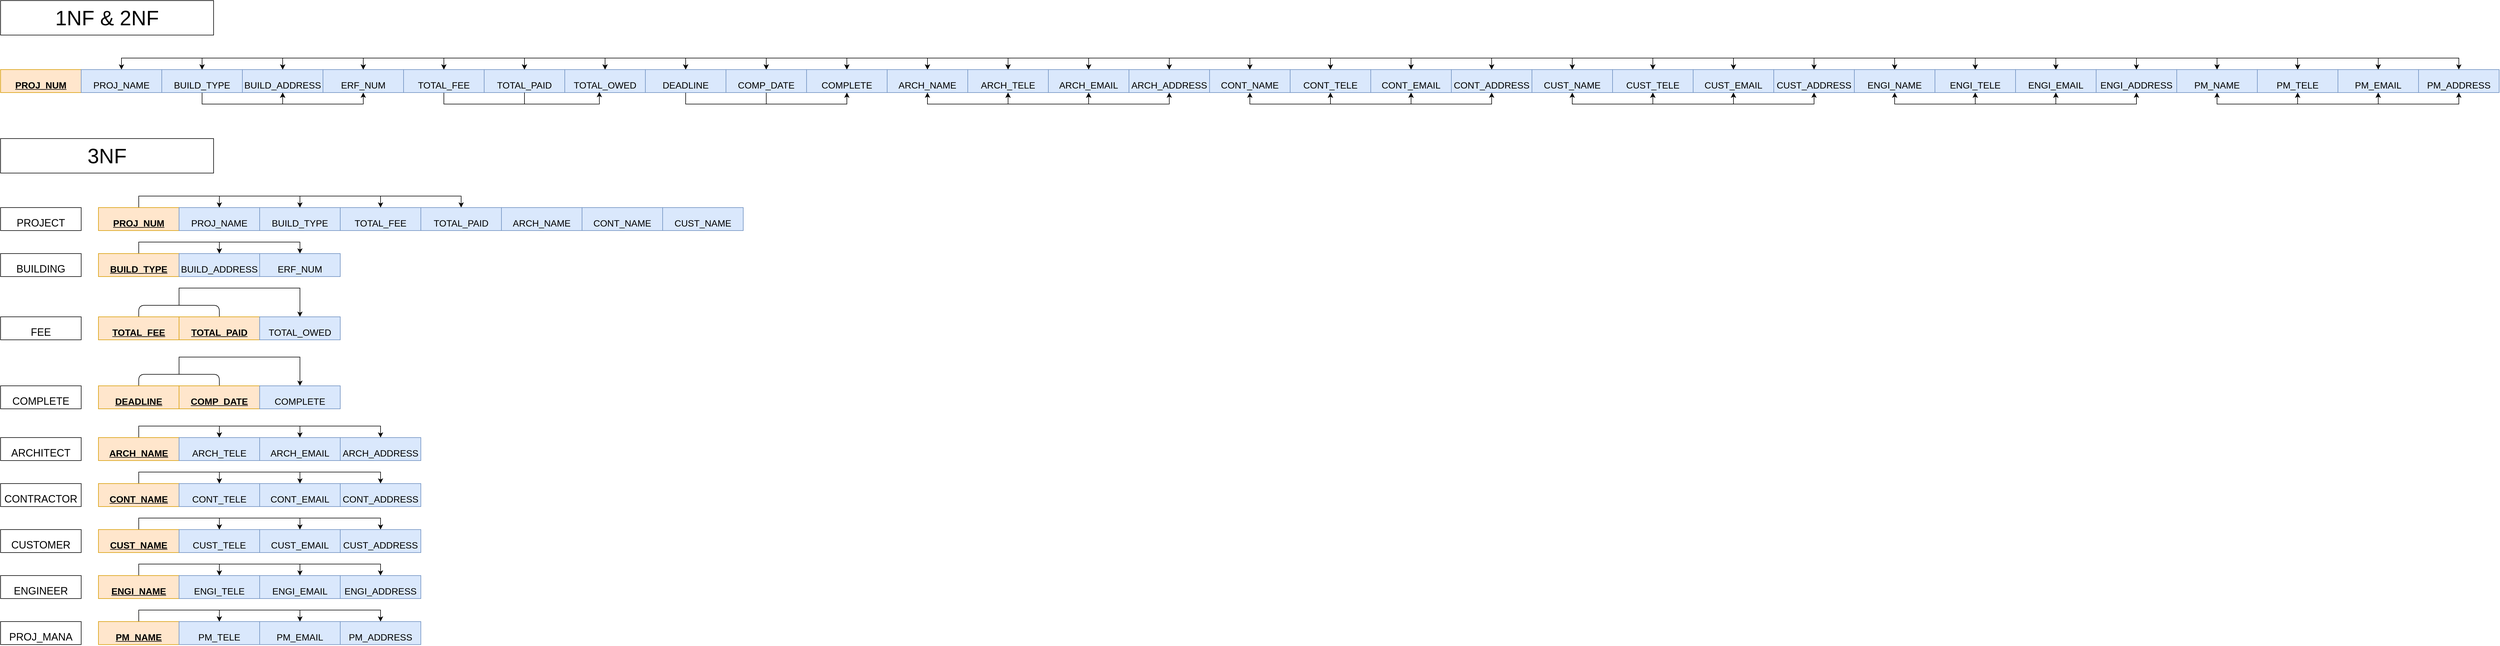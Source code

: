 <mxfile version="15.5.4" type="embed"><diagram id="R2lEEEUBdFMjLlhIrx00" name="Page-1"><mxGraphModel dx="630" dy="400" grid="1" gridSize="10" guides="1" tooltips="1" connect="1" arrows="1" fold="1" page="1" pageScale="1" pageWidth="1200" pageHeight="1920" math="0" shadow="0" extFonts="Permanent Marker^https://fonts.googleapis.com/css?family=Permanent+Marker"><root><mxCell id="0"/><mxCell id="1" parent="0"/><mxCell id="CqQhMdr8A4lf7jFSZ2HG-1" value="&lt;font style=&quot;font-size: 36px&quot;&gt;1NF &amp;amp; 2NF&lt;/font&gt;" style="rounded=0;whiteSpace=wrap;html=1;" parent="1" vertex="1"><mxGeometry x="40" y="40" width="370" height="60" as="geometry"/></mxCell><mxCell id="CqQhMdr8A4lf7jFSZ2HG-2" value="&lt;font size=&quot;1&quot;&gt;&lt;b&gt;&lt;u style=&quot;font-size: 16px&quot;&gt;PROJ_NUM&lt;/u&gt;&lt;/b&gt;&lt;/font&gt;" style="rounded=0;whiteSpace=wrap;html=1;fontSize=36;fillColor=#ffe6cc;strokeColor=#d79b00;" parent="1" vertex="1"><mxGeometry x="40" y="160" width="140" height="40" as="geometry"/></mxCell><mxCell id="q6XcGo8AvM6jW1QelvKf-24" style="edgeStyle=orthogonalEdgeStyle;rounded=0;sketch=0;orthogonalLoop=1;jettySize=auto;html=1;exitX=0.5;exitY=0;exitDx=0;exitDy=0;entryX=0.5;entryY=0;entryDx=0;entryDy=0;fontSize=16;startArrow=classic;startFill=1;endArrow=classic;endFill=1;" parent="1" source="CqQhMdr8A4lf7jFSZ2HG-4" target="q6XcGo8AvM6jW1QelvKf-1" edge="1"><mxGeometry relative="1" as="geometry"/></mxCell><mxCell id="CqQhMdr8A4lf7jFSZ2HG-4" value="&lt;font size=&quot;3&quot;&gt;TOTAL_OWED&lt;/font&gt;" style="rounded=0;whiteSpace=wrap;html=1;fontSize=36;fillColor=#dae8fc;strokeColor=#6c8ebf;" parent="1" vertex="1"><mxGeometry x="1020" y="160" width="140" height="40" as="geometry"/></mxCell><mxCell id="q6XcGo8AvM6jW1QelvKf-23" style="edgeStyle=orthogonalEdgeStyle;rounded=0;sketch=0;orthogonalLoop=1;jettySize=auto;html=1;exitX=0.5;exitY=0;exitDx=0;exitDy=0;entryX=0.5;entryY=0;entryDx=0;entryDy=0;fontSize=16;startArrow=classic;startFill=1;endArrow=classic;endFill=1;" parent="1" source="CqQhMdr8A4lf7jFSZ2HG-5" target="CqQhMdr8A4lf7jFSZ2HG-4" edge="1"><mxGeometry relative="1" as="geometry"/></mxCell><mxCell id="q6XcGo8AvM6jW1QelvKf-44" style="edgeStyle=orthogonalEdgeStyle;rounded=0;sketch=0;orthogonalLoop=1;jettySize=auto;html=1;exitX=0.5;exitY=1;exitDx=0;exitDy=0;entryX=0.429;entryY=0.975;entryDx=0;entryDy=0;entryPerimeter=0;fontSize=16;startArrow=none;startFill=0;endArrow=classic;endFill=1;" parent="1" source="CqQhMdr8A4lf7jFSZ2HG-5" target="CqQhMdr8A4lf7jFSZ2HG-4" edge="1"><mxGeometry relative="1" as="geometry"/></mxCell><mxCell id="CqQhMdr8A4lf7jFSZ2HG-5" value="&lt;font size=&quot;3&quot;&gt;TOTAL_PAID&lt;/font&gt;" style="rounded=0;whiteSpace=wrap;html=1;fontSize=36;fillColor=#dae8fc;strokeColor=#6c8ebf;" parent="1" vertex="1"><mxGeometry x="880" y="160" width="140" height="40" as="geometry"/></mxCell><mxCell id="q6XcGo8AvM6jW1QelvKf-22" style="edgeStyle=orthogonalEdgeStyle;rounded=0;sketch=0;orthogonalLoop=1;jettySize=auto;html=1;exitX=0.5;exitY=0;exitDx=0;exitDy=0;entryX=0.5;entryY=0;entryDx=0;entryDy=0;fontSize=16;startArrow=classic;startFill=1;endArrow=classic;endFill=1;" parent="1" source="CqQhMdr8A4lf7jFSZ2HG-6" target="CqQhMdr8A4lf7jFSZ2HG-5" edge="1"><mxGeometry relative="1" as="geometry"/></mxCell><mxCell id="q6XcGo8AvM6jW1QelvKf-43" style="edgeStyle=orthogonalEdgeStyle;rounded=0;sketch=0;orthogonalLoop=1;jettySize=auto;html=1;exitX=0.5;exitY=1;exitDx=0;exitDy=0;entryX=0.5;entryY=1;entryDx=0;entryDy=0;fontSize=16;startArrow=none;startFill=0;endArrow=none;endFill=0;" parent="1" source="CqQhMdr8A4lf7jFSZ2HG-6" target="CqQhMdr8A4lf7jFSZ2HG-5" edge="1"><mxGeometry relative="1" as="geometry"/></mxCell><mxCell id="CqQhMdr8A4lf7jFSZ2HG-6" value="&lt;font size=&quot;3&quot;&gt;TOTAL_FEE&lt;/font&gt;" style="rounded=0;whiteSpace=wrap;html=1;fontSize=36;fillColor=#dae8fc;strokeColor=#6c8ebf;" parent="1" vertex="1"><mxGeometry x="740" y="160" width="140" height="40" as="geometry"/></mxCell><mxCell id="q6XcGo8AvM6jW1QelvKf-21" style="edgeStyle=orthogonalEdgeStyle;rounded=0;sketch=0;orthogonalLoop=1;jettySize=auto;html=1;exitX=0.5;exitY=0;exitDx=0;exitDy=0;entryX=0.5;entryY=0;entryDx=0;entryDy=0;fontSize=16;startArrow=classic;startFill=1;endArrow=classic;endFill=1;" parent="1" source="CqQhMdr8A4lf7jFSZ2HG-7" target="CqQhMdr8A4lf7jFSZ2HG-6" edge="1"><mxGeometry relative="1" as="geometry"/></mxCell><mxCell id="CqQhMdr8A4lf7jFSZ2HG-7" value="&lt;font size=&quot;3&quot;&gt;ERF_NUM&lt;/font&gt;" style="rounded=0;whiteSpace=wrap;html=1;fontSize=36;fillColor=#dae8fc;strokeColor=#6c8ebf;" parent="1" vertex="1"><mxGeometry x="600" y="160" width="140" height="40" as="geometry"/></mxCell><mxCell id="q6XcGo8AvM6jW1QelvKf-20" style="edgeStyle=orthogonalEdgeStyle;rounded=0;sketch=0;orthogonalLoop=1;jettySize=auto;html=1;exitX=0.5;exitY=0;exitDx=0;exitDy=0;entryX=0.5;entryY=0;entryDx=0;entryDy=0;fontSize=16;startArrow=classic;startFill=1;endArrow=classic;endFill=1;" parent="1" source="CqQhMdr8A4lf7jFSZ2HG-8" target="CqQhMdr8A4lf7jFSZ2HG-7" edge="1"><mxGeometry relative="1" as="geometry"/></mxCell><mxCell id="q6XcGo8AvM6jW1QelvKf-42" style="edgeStyle=orthogonalEdgeStyle;rounded=0;sketch=0;orthogonalLoop=1;jettySize=auto;html=1;exitX=0.5;exitY=1;exitDx=0;exitDy=0;entryX=0.5;entryY=1;entryDx=0;entryDy=0;fontSize=16;startArrow=classic;startFill=1;endArrow=classic;endFill=1;" parent="1" source="CqQhMdr8A4lf7jFSZ2HG-8" target="CqQhMdr8A4lf7jFSZ2HG-7" edge="1"><mxGeometry relative="1" as="geometry"/></mxCell><mxCell id="CqQhMdr8A4lf7jFSZ2HG-8" value="&lt;font size=&quot;3&quot;&gt;BUILD_ADDRESS&lt;/font&gt;" style="rounded=0;whiteSpace=wrap;html=1;fontSize=36;fillColor=#dae8fc;strokeColor=#6c8ebf;" parent="1" vertex="1"><mxGeometry x="460" y="160" width="140" height="40" as="geometry"/></mxCell><mxCell id="q6XcGo8AvM6jW1QelvKf-19" style="edgeStyle=orthogonalEdgeStyle;rounded=0;sketch=0;orthogonalLoop=1;jettySize=auto;html=1;exitX=0.5;exitY=0;exitDx=0;exitDy=0;entryX=0.5;entryY=0;entryDx=0;entryDy=0;fontSize=16;endArrow=classic;endFill=1;startArrow=classic;startFill=1;" parent="1" source="CqQhMdr8A4lf7jFSZ2HG-9" target="CqQhMdr8A4lf7jFSZ2HG-8" edge="1"><mxGeometry relative="1" as="geometry"/></mxCell><mxCell id="q6XcGo8AvM6jW1QelvKf-41" style="edgeStyle=orthogonalEdgeStyle;rounded=0;sketch=0;orthogonalLoop=1;jettySize=auto;html=1;exitX=0.5;exitY=1;exitDx=0;exitDy=0;entryX=0.5;entryY=1;entryDx=0;entryDy=0;fontSize=16;startArrow=none;startFill=0;endArrow=classic;endFill=1;" parent="1" source="CqQhMdr8A4lf7jFSZ2HG-9" target="CqQhMdr8A4lf7jFSZ2HG-8" edge="1"><mxGeometry relative="1" as="geometry"/></mxCell><mxCell id="CqQhMdr8A4lf7jFSZ2HG-9" value="&lt;font size=&quot;3&quot;&gt;BUILD_TYPE&lt;/font&gt;" style="rounded=0;whiteSpace=wrap;html=1;fontSize=36;fillColor=#dae8fc;strokeColor=#6c8ebf;" parent="1" vertex="1"><mxGeometry x="320" y="160" width="140" height="40" as="geometry"/></mxCell><mxCell id="CqQhMdr8A4lf7jFSZ2HG-28" value="&lt;font style=&quot;font-size: 36px&quot;&gt;3NF&lt;/font&gt;" style="rounded=0;whiteSpace=wrap;html=1;" parent="1" vertex="1"><mxGeometry x="40" y="280" width="370" height="60" as="geometry"/></mxCell><mxCell id="CqQhMdr8A4lf7jFSZ2HG-29" value="&lt;span style=&quot;font-size: 18px&quot;&gt;PROJECT&lt;/span&gt;" style="rounded=0;whiteSpace=wrap;html=1;fontSize=36;" parent="1" vertex="1"><mxGeometry x="40" y="400" width="140" height="40" as="geometry"/></mxCell><mxCell id="CqQhMdr8A4lf7jFSZ2HG-32" style="edgeStyle=orthogonalEdgeStyle;rounded=0;orthogonalLoop=1;jettySize=auto;html=1;exitX=0.5;exitY=0;exitDx=0;exitDy=0;entryX=0.5;entryY=0;entryDx=0;entryDy=0;fontSize=18;startArrow=none;startFill=0;endArrow=classic;endFill=1;strokeColor=#000000;" parent="1" source="CqQhMdr8A4lf7jFSZ2HG-30" target="CqQhMdr8A4lf7jFSZ2HG-31" edge="1"><mxGeometry relative="1" as="geometry"/></mxCell><mxCell id="CqQhMdr8A4lf7jFSZ2HG-30" value="&lt;font size=&quot;1&quot;&gt;&lt;b&gt;&lt;u style=&quot;font-size: 16px&quot;&gt;PROJ_NUM&lt;/u&gt;&lt;/b&gt;&lt;/font&gt;" style="rounded=0;whiteSpace=wrap;html=1;fontSize=36;fillColor=#ffe6cc;strokeColor=#d79b00;" parent="1" vertex="1"><mxGeometry x="210" y="400" width="140" height="40" as="geometry"/></mxCell><mxCell id="q6XcGo8AvM6jW1QelvKf-63" style="edgeStyle=orthogonalEdgeStyle;rounded=0;sketch=0;orthogonalLoop=1;jettySize=auto;html=1;exitX=0.5;exitY=0;exitDx=0;exitDy=0;entryX=0.5;entryY=0;entryDx=0;entryDy=0;fontSize=16;startArrow=none;startFill=0;endArrow=classic;endFill=1;" parent="1" source="CqQhMdr8A4lf7jFSZ2HG-31" target="q6XcGo8AvM6jW1QelvKf-61" edge="1"><mxGeometry relative="1" as="geometry"/></mxCell><mxCell id="CqQhMdr8A4lf7jFSZ2HG-31" value="&lt;font size=&quot;3&quot;&gt;PROJ_NAME&lt;/font&gt;" style="rounded=0;whiteSpace=wrap;html=1;fontSize=36;fillColor=#dae8fc;strokeColor=#6c8ebf;" parent="1" vertex="1"><mxGeometry x="350" y="400" width="140" height="40" as="geometry"/></mxCell><mxCell id="CqQhMdr8A4lf7jFSZ2HG-33" value="&lt;span style=&quot;font-size: 18px&quot;&gt;BUILDING&lt;/span&gt;" style="rounded=0;whiteSpace=wrap;html=1;fontSize=36;" parent="1" vertex="1"><mxGeometry x="40" y="480" width="140" height="40" as="geometry"/></mxCell><mxCell id="CqQhMdr8A4lf7jFSZ2HG-40" style="edgeStyle=orthogonalEdgeStyle;rounded=0;orthogonalLoop=1;jettySize=auto;html=1;exitX=0.5;exitY=0;exitDx=0;exitDy=0;entryX=0.5;entryY=0;entryDx=0;entryDy=0;fontSize=18;startArrow=none;startFill=0;endArrow=classic;endFill=1;strokeColor=#000000;" parent="1" source="CqQhMdr8A4lf7jFSZ2HG-34" target="CqQhMdr8A4lf7jFSZ2HG-35" edge="1"><mxGeometry relative="1" as="geometry"/></mxCell><mxCell id="CqQhMdr8A4lf7jFSZ2HG-34" value="&lt;font size=&quot;3&quot;&gt;&lt;b&gt;&lt;u&gt;BUILD_TYPE&lt;/u&gt;&lt;/b&gt;&lt;/font&gt;" style="rounded=0;whiteSpace=wrap;html=1;fontSize=36;fillColor=#ffe6cc;strokeColor=#d79b00;" parent="1" vertex="1"><mxGeometry x="210" y="480" width="140" height="40" as="geometry"/></mxCell><mxCell id="CqQhMdr8A4lf7jFSZ2HG-41" style="edgeStyle=orthogonalEdgeStyle;rounded=0;orthogonalLoop=1;jettySize=auto;html=1;exitX=0.5;exitY=0;exitDx=0;exitDy=0;entryX=0.5;entryY=0;entryDx=0;entryDy=0;fontSize=18;startArrow=classic;startFill=1;endArrow=classic;endFill=1;strokeColor=#000000;" parent="1" source="CqQhMdr8A4lf7jFSZ2HG-35" target="CqQhMdr8A4lf7jFSZ2HG-36" edge="1"><mxGeometry relative="1" as="geometry"/></mxCell><mxCell id="CqQhMdr8A4lf7jFSZ2HG-35" value="&lt;span style=&quot;font-size: medium&quot;&gt;BUILD_ADDRESS&lt;/span&gt;" style="rounded=0;whiteSpace=wrap;html=1;fontSize=36;fillColor=#dae8fc;strokeColor=#6c8ebf;" parent="1" vertex="1"><mxGeometry x="350" y="480" width="140" height="40" as="geometry"/></mxCell><mxCell id="CqQhMdr8A4lf7jFSZ2HG-36" value="&lt;span style=&quot;font-size: medium&quot;&gt;ERF_NUM&lt;/span&gt;" style="rounded=0;whiteSpace=wrap;html=1;fontSize=36;fillColor=#dae8fc;strokeColor=#6c8ebf;" parent="1" vertex="1"><mxGeometry x="490" y="480" width="140" height="40" as="geometry"/></mxCell><mxCell id="q6XcGo8AvM6jW1QelvKf-25" style="edgeStyle=orthogonalEdgeStyle;rounded=0;sketch=0;orthogonalLoop=1;jettySize=auto;html=1;exitX=0.5;exitY=0;exitDx=0;exitDy=0;entryX=0.5;entryY=0;entryDx=0;entryDy=0;fontSize=16;startArrow=classic;startFill=1;endArrow=classic;endFill=1;" parent="1" source="q6XcGo8AvM6jW1QelvKf-1" target="q6XcGo8AvM6jW1QelvKf-2" edge="1"><mxGeometry relative="1" as="geometry"/></mxCell><mxCell id="q6XcGo8AvM6jW1QelvKf-45" style="edgeStyle=orthogonalEdgeStyle;rounded=0;sketch=0;orthogonalLoop=1;jettySize=auto;html=1;exitX=0.5;exitY=1;exitDx=0;exitDy=0;entryX=0.5;entryY=1;entryDx=0;entryDy=0;fontSize=16;startArrow=none;startFill=0;endArrow=none;endFill=0;" parent="1" source="q6XcGo8AvM6jW1QelvKf-1" target="q6XcGo8AvM6jW1QelvKf-2" edge="1"><mxGeometry relative="1" as="geometry"/></mxCell><mxCell id="q6XcGo8AvM6jW1QelvKf-1" value="&lt;font size=&quot;3&quot;&gt;DEADLINE&lt;/font&gt;" style="rounded=0;whiteSpace=wrap;html=1;fontSize=36;fillColor=#dae8fc;strokeColor=#6c8ebf;" parent="1" vertex="1"><mxGeometry x="1160" y="160" width="140" height="40" as="geometry"/></mxCell><mxCell id="q6XcGo8AvM6jW1QelvKf-26" style="edgeStyle=orthogonalEdgeStyle;rounded=0;sketch=0;orthogonalLoop=1;jettySize=auto;html=1;exitX=0.5;exitY=0;exitDx=0;exitDy=0;entryX=0.5;entryY=0;entryDx=0;entryDy=0;fontSize=16;startArrow=classic;startFill=1;endArrow=classic;endFill=1;" parent="1" source="q6XcGo8AvM6jW1QelvKf-2" target="q6XcGo8AvM6jW1QelvKf-3" edge="1"><mxGeometry relative="1" as="geometry"/></mxCell><mxCell id="q6XcGo8AvM6jW1QelvKf-46" style="edgeStyle=orthogonalEdgeStyle;rounded=0;sketch=0;orthogonalLoop=1;jettySize=auto;html=1;exitX=0.5;exitY=1;exitDx=0;exitDy=0;entryX=0.5;entryY=1;entryDx=0;entryDy=0;fontSize=16;startArrow=none;startFill=0;endArrow=classic;endFill=1;" parent="1" source="q6XcGo8AvM6jW1QelvKf-2" target="q6XcGo8AvM6jW1QelvKf-3" edge="1"><mxGeometry relative="1" as="geometry"/></mxCell><mxCell id="q6XcGo8AvM6jW1QelvKf-2" value="&lt;font size=&quot;3&quot;&gt;COMP_DATE&lt;/font&gt;" style="rounded=0;whiteSpace=wrap;html=1;fontSize=36;fillColor=#dae8fc;strokeColor=#6c8ebf;" parent="1" vertex="1"><mxGeometry x="1300" y="160" width="140" height="40" as="geometry"/></mxCell><mxCell id="q6XcGo8AvM6jW1QelvKf-27" style="edgeStyle=orthogonalEdgeStyle;rounded=0;sketch=0;orthogonalLoop=1;jettySize=auto;html=1;exitX=0.5;exitY=0;exitDx=0;exitDy=0;entryX=0.5;entryY=0;entryDx=0;entryDy=0;fontSize=16;startArrow=classic;startFill=1;endArrow=classic;endFill=1;" parent="1" source="q6XcGo8AvM6jW1QelvKf-3" target="q6XcGo8AvM6jW1QelvKf-4" edge="1"><mxGeometry relative="1" as="geometry"/></mxCell><mxCell id="q6XcGo8AvM6jW1QelvKf-3" value="&lt;font size=&quot;3&quot;&gt;COMPLETE&lt;/font&gt;" style="rounded=0;whiteSpace=wrap;html=1;fontSize=36;fillColor=#dae8fc;strokeColor=#6c8ebf;" parent="1" vertex="1"><mxGeometry x="1440" y="160" width="140" height="40" as="geometry"/></mxCell><mxCell id="q6XcGo8AvM6jW1QelvKf-28" style="edgeStyle=orthogonalEdgeStyle;rounded=0;sketch=0;orthogonalLoop=1;jettySize=auto;html=1;exitX=0.5;exitY=0;exitDx=0;exitDy=0;entryX=0.5;entryY=0;entryDx=0;entryDy=0;fontSize=16;startArrow=classic;startFill=1;endArrow=classic;endFill=1;" parent="1" source="q6XcGo8AvM6jW1QelvKf-4" target="q6XcGo8AvM6jW1QelvKf-5" edge="1"><mxGeometry relative="1" as="geometry"/></mxCell><mxCell id="q6XcGo8AvM6jW1QelvKf-4" value="&lt;font size=&quot;3&quot;&gt;ARCH_NAME&lt;/font&gt;" style="rounded=0;whiteSpace=wrap;html=1;fontSize=36;fillColor=#dae8fc;strokeColor=#6c8ebf;" parent="1" vertex="1"><mxGeometry x="1580" y="160" width="140" height="40" as="geometry"/></mxCell><mxCell id="q6XcGo8AvM6jW1QelvKf-29" style="edgeStyle=orthogonalEdgeStyle;rounded=0;sketch=0;orthogonalLoop=1;jettySize=auto;html=1;exitX=0.5;exitY=0;exitDx=0;exitDy=0;entryX=0.5;entryY=0;entryDx=0;entryDy=0;fontSize=16;startArrow=classic;startFill=1;endArrow=classic;endFill=1;" parent="1" source="q6XcGo8AvM6jW1QelvKf-5" target="q6XcGo8AvM6jW1QelvKf-6" edge="1"><mxGeometry relative="1" as="geometry"/></mxCell><mxCell id="q6XcGo8AvM6jW1QelvKf-50" style="edgeStyle=orthogonalEdgeStyle;rounded=0;sketch=0;orthogonalLoop=1;jettySize=auto;html=1;exitX=0.5;exitY=1;exitDx=0;exitDy=0;entryX=0.5;entryY=1;entryDx=0;entryDy=0;fontSize=16;startArrow=classic;startFill=1;endArrow=classic;endFill=1;" parent="1" source="q6XcGo8AvM6jW1QelvKf-5" target="q6XcGo8AvM6jW1QelvKf-4" edge="1"><mxGeometry relative="1" as="geometry"/></mxCell><mxCell id="q6XcGo8AvM6jW1QelvKf-51" style="edgeStyle=orthogonalEdgeStyle;rounded=0;sketch=0;orthogonalLoop=1;jettySize=auto;html=1;exitX=0.5;exitY=1;exitDx=0;exitDy=0;entryX=0.5;entryY=1;entryDx=0;entryDy=0;fontSize=16;startArrow=classic;startFill=1;endArrow=classic;endFill=1;" parent="1" source="q6XcGo8AvM6jW1QelvKf-5" target="q6XcGo8AvM6jW1QelvKf-6" edge="1"><mxGeometry relative="1" as="geometry"/></mxCell><mxCell id="q6XcGo8AvM6jW1QelvKf-5" value="&lt;font size=&quot;3&quot;&gt;ARCH_TELE&lt;/font&gt;" style="rounded=0;whiteSpace=wrap;html=1;fontSize=36;fillColor=#dae8fc;strokeColor=#6c8ebf;" parent="1" vertex="1"><mxGeometry x="1720" y="160" width="140" height="40" as="geometry"/></mxCell><mxCell id="q6XcGo8AvM6jW1QelvKf-30" style="edgeStyle=orthogonalEdgeStyle;rounded=0;sketch=0;orthogonalLoop=1;jettySize=auto;html=1;exitX=0.5;exitY=0;exitDx=0;exitDy=0;entryX=0.5;entryY=0;entryDx=0;entryDy=0;fontSize=16;startArrow=classic;startFill=1;endArrow=classic;endFill=1;" parent="1" source="q6XcGo8AvM6jW1QelvKf-6" target="q6XcGo8AvM6jW1QelvKf-7" edge="1"><mxGeometry relative="1" as="geometry"/></mxCell><mxCell id="q6XcGo8AvM6jW1QelvKf-52" style="edgeStyle=orthogonalEdgeStyle;rounded=0;sketch=0;orthogonalLoop=1;jettySize=auto;html=1;exitX=0.5;exitY=1;exitDx=0;exitDy=0;entryX=0.5;entryY=1;entryDx=0;entryDy=0;fontSize=16;startArrow=classic;startFill=1;endArrow=classic;endFill=1;" parent="1" source="q6XcGo8AvM6jW1QelvKf-6" target="q6XcGo8AvM6jW1QelvKf-7" edge="1"><mxGeometry relative="1" as="geometry"/></mxCell><mxCell id="q6XcGo8AvM6jW1QelvKf-6" value="&lt;font size=&quot;3&quot;&gt;ARCH_EMAIL&lt;/font&gt;" style="rounded=0;whiteSpace=wrap;html=1;fontSize=36;fillColor=#dae8fc;strokeColor=#6c8ebf;" parent="1" vertex="1"><mxGeometry x="1860" y="160" width="140" height="40" as="geometry"/></mxCell><mxCell id="q6XcGo8AvM6jW1QelvKf-31" style="edgeStyle=orthogonalEdgeStyle;rounded=0;sketch=0;orthogonalLoop=1;jettySize=auto;html=1;exitX=0.5;exitY=0;exitDx=0;exitDy=0;entryX=0.5;entryY=0;entryDx=0;entryDy=0;fontSize=16;startArrow=classic;startFill=1;endArrow=classic;endFill=1;" parent="1" source="q6XcGo8AvM6jW1QelvKf-7" target="q6XcGo8AvM6jW1QelvKf-8" edge="1"><mxGeometry relative="1" as="geometry"/></mxCell><mxCell id="q6XcGo8AvM6jW1QelvKf-7" value="&lt;font size=&quot;3&quot;&gt;ARCH_ADDRESS&lt;/font&gt;" style="rounded=0;whiteSpace=wrap;html=1;fontSize=36;fillColor=#dae8fc;strokeColor=#6c8ebf;" parent="1" vertex="1"><mxGeometry x="2000" y="160" width="140" height="40" as="geometry"/></mxCell><mxCell id="q6XcGo8AvM6jW1QelvKf-32" style="edgeStyle=orthogonalEdgeStyle;rounded=0;sketch=0;orthogonalLoop=1;jettySize=auto;html=1;exitX=0.5;exitY=0;exitDx=0;exitDy=0;entryX=0.5;entryY=0;entryDx=0;entryDy=0;fontSize=16;startArrow=classic;startFill=1;endArrow=classic;endFill=1;" parent="1" source="q6XcGo8AvM6jW1QelvKf-8" target="q6XcGo8AvM6jW1QelvKf-9" edge="1"><mxGeometry relative="1" as="geometry"/></mxCell><mxCell id="q6XcGo8AvM6jW1QelvKf-54" style="edgeStyle=orthogonalEdgeStyle;rounded=0;sketch=0;orthogonalLoop=1;jettySize=auto;html=1;exitX=0.5;exitY=1;exitDx=0;exitDy=0;entryX=0.5;entryY=1;entryDx=0;entryDy=0;fontSize=16;startArrow=classic;startFill=1;endArrow=classic;endFill=1;" parent="1" source="q6XcGo8AvM6jW1QelvKf-8" target="q6XcGo8AvM6jW1QelvKf-9" edge="1"><mxGeometry relative="1" as="geometry"/></mxCell><mxCell id="q6XcGo8AvM6jW1QelvKf-8" value="&lt;font size=&quot;3&quot;&gt;CONT_NAME&lt;/font&gt;" style="rounded=0;whiteSpace=wrap;html=1;fontSize=36;fillColor=#dae8fc;strokeColor=#6c8ebf;" parent="1" vertex="1"><mxGeometry x="2140" y="160" width="140" height="40" as="geometry"/></mxCell><mxCell id="q6XcGo8AvM6jW1QelvKf-33" style="edgeStyle=orthogonalEdgeStyle;rounded=0;sketch=0;orthogonalLoop=1;jettySize=auto;html=1;exitX=0.5;exitY=0;exitDx=0;exitDy=0;entryX=0.5;entryY=0;entryDx=0;entryDy=0;fontSize=16;startArrow=classic;startFill=1;endArrow=classic;endFill=1;" parent="1" source="q6XcGo8AvM6jW1QelvKf-9" target="q6XcGo8AvM6jW1QelvKf-10" edge="1"><mxGeometry relative="1" as="geometry"/></mxCell><mxCell id="q6XcGo8AvM6jW1QelvKf-55" style="edgeStyle=orthogonalEdgeStyle;rounded=0;sketch=0;orthogonalLoop=1;jettySize=auto;html=1;exitX=0.5;exitY=1;exitDx=0;exitDy=0;entryX=0.5;entryY=1;entryDx=0;entryDy=0;fontSize=16;startArrow=classic;startFill=1;endArrow=classic;endFill=1;" parent="1" source="q6XcGo8AvM6jW1QelvKf-9" target="q6XcGo8AvM6jW1QelvKf-10" edge="1"><mxGeometry relative="1" as="geometry"/></mxCell><mxCell id="q6XcGo8AvM6jW1QelvKf-9" value="&lt;font size=&quot;3&quot;&gt;CONT_TELE&lt;/font&gt;" style="rounded=0;whiteSpace=wrap;html=1;fontSize=36;fillColor=#dae8fc;strokeColor=#6c8ebf;" parent="1" vertex="1"><mxGeometry x="2280" y="160" width="140" height="40" as="geometry"/></mxCell><mxCell id="q6XcGo8AvM6jW1QelvKf-34" style="edgeStyle=orthogonalEdgeStyle;rounded=0;sketch=0;orthogonalLoop=1;jettySize=auto;html=1;exitX=0.5;exitY=0;exitDx=0;exitDy=0;entryX=0.5;entryY=0;entryDx=0;entryDy=0;fontSize=16;startArrow=classic;startFill=1;endArrow=classic;endFill=1;" parent="1" source="q6XcGo8AvM6jW1QelvKf-10" target="q6XcGo8AvM6jW1QelvKf-11" edge="1"><mxGeometry relative="1" as="geometry"/></mxCell><mxCell id="q6XcGo8AvM6jW1QelvKf-56" style="edgeStyle=orthogonalEdgeStyle;rounded=0;sketch=0;orthogonalLoop=1;jettySize=auto;html=1;exitX=0.5;exitY=1;exitDx=0;exitDy=0;entryX=0.5;entryY=1;entryDx=0;entryDy=0;fontSize=16;startArrow=classic;startFill=1;endArrow=classic;endFill=1;" parent="1" source="q6XcGo8AvM6jW1QelvKf-10" target="q6XcGo8AvM6jW1QelvKf-11" edge="1"><mxGeometry relative="1" as="geometry"/></mxCell><mxCell id="q6XcGo8AvM6jW1QelvKf-10" value="&lt;font size=&quot;3&quot;&gt;CONT_EMAIL&lt;/font&gt;" style="rounded=0;whiteSpace=wrap;html=1;fontSize=36;fillColor=#dae8fc;strokeColor=#6c8ebf;" parent="1" vertex="1"><mxGeometry x="2420" y="160" width="140" height="40" as="geometry"/></mxCell><mxCell id="q6XcGo8AvM6jW1QelvKf-35" style="edgeStyle=orthogonalEdgeStyle;rounded=0;sketch=0;orthogonalLoop=1;jettySize=auto;html=1;exitX=0.5;exitY=0;exitDx=0;exitDy=0;entryX=0.5;entryY=0;entryDx=0;entryDy=0;fontSize=16;startArrow=classic;startFill=1;endArrow=classic;endFill=1;" parent="1" source="q6XcGo8AvM6jW1QelvKf-11" target="q6XcGo8AvM6jW1QelvKf-12" edge="1"><mxGeometry relative="1" as="geometry"/></mxCell><mxCell id="q6XcGo8AvM6jW1QelvKf-11" value="&lt;font size=&quot;3&quot;&gt;CONT_ADDRESS&lt;/font&gt;" style="rounded=0;whiteSpace=wrap;html=1;fontSize=36;fillColor=#dae8fc;strokeColor=#6c8ebf;" parent="1" vertex="1"><mxGeometry x="2560" y="160" width="140" height="40" as="geometry"/></mxCell><mxCell id="q6XcGo8AvM6jW1QelvKf-36" style="edgeStyle=orthogonalEdgeStyle;rounded=0;sketch=0;orthogonalLoop=1;jettySize=auto;html=1;exitX=0.5;exitY=0;exitDx=0;exitDy=0;entryX=0.5;entryY=0;entryDx=0;entryDy=0;fontSize=16;startArrow=classic;startFill=1;endArrow=classic;endFill=1;" parent="1" source="q6XcGo8AvM6jW1QelvKf-12" target="q6XcGo8AvM6jW1QelvKf-13" edge="1"><mxGeometry relative="1" as="geometry"/></mxCell><mxCell id="q6XcGo8AvM6jW1QelvKf-58" style="edgeStyle=orthogonalEdgeStyle;rounded=0;sketch=0;orthogonalLoop=1;jettySize=auto;html=1;exitX=0.5;exitY=1;exitDx=0;exitDy=0;entryX=0.5;entryY=1;entryDx=0;entryDy=0;fontSize=16;startArrow=classic;startFill=1;endArrow=classic;endFill=1;" parent="1" source="q6XcGo8AvM6jW1QelvKf-12" target="q6XcGo8AvM6jW1QelvKf-13" edge="1"><mxGeometry relative="1" as="geometry"/></mxCell><mxCell id="q6XcGo8AvM6jW1QelvKf-12" value="&lt;font size=&quot;3&quot;&gt;CUST_NAME&lt;/font&gt;" style="rounded=0;whiteSpace=wrap;html=1;fontSize=36;fillColor=#dae8fc;strokeColor=#6c8ebf;" parent="1" vertex="1"><mxGeometry x="2700" y="160" width="140" height="40" as="geometry"/></mxCell><mxCell id="q6XcGo8AvM6jW1QelvKf-37" style="edgeStyle=orthogonalEdgeStyle;rounded=0;sketch=0;orthogonalLoop=1;jettySize=auto;html=1;exitX=0.5;exitY=0;exitDx=0;exitDy=0;entryX=0.5;entryY=0;entryDx=0;entryDy=0;fontSize=16;startArrow=classic;startFill=1;endArrow=classic;endFill=1;" parent="1" source="q6XcGo8AvM6jW1QelvKf-13" target="q6XcGo8AvM6jW1QelvKf-14" edge="1"><mxGeometry relative="1" as="geometry"/></mxCell><mxCell id="q6XcGo8AvM6jW1QelvKf-59" style="edgeStyle=orthogonalEdgeStyle;rounded=0;sketch=0;orthogonalLoop=1;jettySize=auto;html=1;exitX=0.5;exitY=1;exitDx=0;exitDy=0;entryX=0.5;entryY=1;entryDx=0;entryDy=0;fontSize=16;startArrow=classic;startFill=1;endArrow=classic;endFill=1;" parent="1" source="q6XcGo8AvM6jW1QelvKf-13" target="q6XcGo8AvM6jW1QelvKf-14" edge="1"><mxGeometry relative="1" as="geometry"/></mxCell><mxCell id="q6XcGo8AvM6jW1QelvKf-13" value="&lt;font size=&quot;3&quot;&gt;CUST_TELE&lt;/font&gt;" style="rounded=0;whiteSpace=wrap;html=1;fontSize=36;fillColor=#dae8fc;strokeColor=#6c8ebf;" parent="1" vertex="1"><mxGeometry x="2840" y="160" width="140" height="40" as="geometry"/></mxCell><mxCell id="q6XcGo8AvM6jW1QelvKf-38" style="edgeStyle=orthogonalEdgeStyle;rounded=0;sketch=0;orthogonalLoop=1;jettySize=auto;html=1;exitX=0.5;exitY=0;exitDx=0;exitDy=0;entryX=0.5;entryY=0;entryDx=0;entryDy=0;fontSize=16;startArrow=classic;startFill=1;endArrow=classic;endFill=1;" parent="1" source="q6XcGo8AvM6jW1QelvKf-14" target="q6XcGo8AvM6jW1QelvKf-15" edge="1"><mxGeometry relative="1" as="geometry"/></mxCell><mxCell id="q6XcGo8AvM6jW1QelvKf-60" style="edgeStyle=orthogonalEdgeStyle;rounded=0;sketch=0;orthogonalLoop=1;jettySize=auto;html=1;exitX=0.5;exitY=1;exitDx=0;exitDy=0;entryX=0.5;entryY=1;entryDx=0;entryDy=0;fontSize=16;startArrow=classic;startFill=1;endArrow=classic;endFill=1;" parent="1" source="q6XcGo8AvM6jW1QelvKf-14" target="q6XcGo8AvM6jW1QelvKf-15" edge="1"><mxGeometry relative="1" as="geometry"/></mxCell><mxCell id="q6XcGo8AvM6jW1QelvKf-14" value="&lt;font size=&quot;3&quot;&gt;CUST_EMAIL&lt;/font&gt;" style="rounded=0;whiteSpace=wrap;html=1;fontSize=36;fillColor=#dae8fc;strokeColor=#6c8ebf;" parent="1" vertex="1"><mxGeometry x="2980" y="160" width="140" height="40" as="geometry"/></mxCell><mxCell id="q6XcGo8AvM6jW1QelvKf-134" style="edgeStyle=orthogonalEdgeStyle;rounded=0;sketch=0;orthogonalLoop=1;jettySize=auto;html=1;exitX=0.5;exitY=0;exitDx=0;exitDy=0;entryX=0.5;entryY=0;entryDx=0;entryDy=0;fontSize=16;startArrow=none;startFill=0;endArrow=classic;endFill=1;" parent="1" source="q6XcGo8AvM6jW1QelvKf-15" target="q6XcGo8AvM6jW1QelvKf-126" edge="1"><mxGeometry relative="1" as="geometry"/></mxCell><mxCell id="q6XcGo8AvM6jW1QelvKf-15" value="&lt;font size=&quot;3&quot;&gt;CUST_ADDRESS&lt;/font&gt;" style="rounded=0;whiteSpace=wrap;html=1;fontSize=36;fillColor=#dae8fc;strokeColor=#6c8ebf;" parent="1" vertex="1"><mxGeometry x="3120" y="160" width="140" height="40" as="geometry"/></mxCell><mxCell id="q6XcGo8AvM6jW1QelvKf-40" style="edgeStyle=orthogonalEdgeStyle;rounded=0;sketch=0;orthogonalLoop=1;jettySize=auto;html=1;exitX=0.5;exitY=0;exitDx=0;exitDy=0;entryX=0.5;entryY=0;entryDx=0;entryDy=0;fontSize=16;startArrow=classic;startFill=1;endArrow=classic;endFill=1;" parent="1" source="q6XcGo8AvM6jW1QelvKf-39" target="CqQhMdr8A4lf7jFSZ2HG-9" edge="1"><mxGeometry relative="1" as="geometry"/></mxCell><mxCell id="q6XcGo8AvM6jW1QelvKf-39" value="&lt;font size=&quot;3&quot;&gt;PROJ_NAME&lt;/font&gt;" style="rounded=0;whiteSpace=wrap;html=1;fontSize=36;fillColor=#dae8fc;strokeColor=#6c8ebf;" parent="1" vertex="1"><mxGeometry x="180" y="160" width="140" height="40" as="geometry"/></mxCell><mxCell id="q6XcGo8AvM6jW1QelvKf-64" style="edgeStyle=orthogonalEdgeStyle;rounded=0;sketch=0;orthogonalLoop=1;jettySize=auto;html=1;exitX=0.5;exitY=0;exitDx=0;exitDy=0;entryX=0.5;entryY=0;entryDx=0;entryDy=0;fontSize=16;startArrow=none;startFill=0;endArrow=classic;endFill=1;" parent="1" source="q6XcGo8AvM6jW1QelvKf-61" target="q6XcGo8AvM6jW1QelvKf-62" edge="1"><mxGeometry relative="1" as="geometry"/></mxCell><mxCell id="q6XcGo8AvM6jW1QelvKf-61" value="&lt;font size=&quot;3&quot;&gt;BUILD_TYPE&lt;/font&gt;" style="rounded=0;whiteSpace=wrap;html=1;fontSize=36;fillColor=#dae8fc;strokeColor=#6c8ebf;" parent="1" vertex="1"><mxGeometry x="490" y="400" width="140" height="40" as="geometry"/></mxCell><mxCell id="q6XcGo8AvM6jW1QelvKf-82" style="edgeStyle=orthogonalEdgeStyle;rounded=0;sketch=0;orthogonalLoop=1;jettySize=auto;html=1;exitX=0.5;exitY=0;exitDx=0;exitDy=0;entryX=0.5;entryY=0;entryDx=0;entryDy=0;fontSize=16;startArrow=none;startFill=0;endArrow=classic;endFill=1;" parent="1" source="q6XcGo8AvM6jW1QelvKf-62" target="q6XcGo8AvM6jW1QelvKf-81" edge="1"><mxGeometry relative="1" as="geometry"/></mxCell><mxCell id="q6XcGo8AvM6jW1QelvKf-62" value="&lt;font size=&quot;3&quot;&gt;TOTAL_FEE&lt;/font&gt;" style="rounded=0;whiteSpace=wrap;html=1;fontSize=36;fillColor=#dae8fc;strokeColor=#6c8ebf;" parent="1" vertex="1"><mxGeometry x="630" y="400" width="140" height="40" as="geometry"/></mxCell><mxCell id="q6XcGo8AvM6jW1QelvKf-75" value="&lt;span style=&quot;font-size: 18px&quot;&gt;FEE&lt;/span&gt;" style="rounded=0;whiteSpace=wrap;html=1;fontSize=36;" parent="1" vertex="1"><mxGeometry x="40" y="590" width="140" height="40" as="geometry"/></mxCell><mxCell id="q6XcGo8AvM6jW1QelvKf-76" style="edgeStyle=orthogonalEdgeStyle;rounded=1;orthogonalLoop=1;jettySize=auto;html=1;exitX=0.5;exitY=0;exitDx=0;exitDy=0;entryX=0.5;entryY=0;entryDx=0;entryDy=0;fontSize=18;startArrow=none;startFill=0;endArrow=none;endFill=0;strokeColor=#000000;" parent="1" source="q6XcGo8AvM6jW1QelvKf-77" target="q6XcGo8AvM6jW1QelvKf-79" edge="1"><mxGeometry relative="1" as="geometry"/></mxCell><mxCell id="q6XcGo8AvM6jW1QelvKf-77" value="&lt;font style=&quot;font-size: 18px&quot;&gt;&lt;b&gt;&lt;u style=&quot;font-size: 16px&quot;&gt;TOTAL_FEE&lt;/u&gt;&lt;/b&gt;&lt;/font&gt;" style="rounded=0;whiteSpace=wrap;html=1;fontSize=36;fillColor=#ffe6cc;strokeColor=#d79b00;" parent="1" vertex="1"><mxGeometry x="210" y="590" width="140" height="40" as="geometry"/></mxCell><mxCell id="q6XcGo8AvM6jW1QelvKf-78" style="edgeStyle=orthogonalEdgeStyle;rounded=0;orthogonalLoop=1;jettySize=auto;html=1;entryX=0.5;entryY=0;entryDx=0;entryDy=0;fontSize=18;startArrow=none;startFill=0;endArrow=classic;endFill=1;strokeColor=#000000;" parent="1" target="q6XcGo8AvM6jW1QelvKf-80" edge="1"><mxGeometry relative="1" as="geometry"><mxPoint x="350" y="570" as="sourcePoint"/><Array as="points"><mxPoint x="350" y="540"/><mxPoint x="560" y="540"/></Array></mxGeometry></mxCell><mxCell id="q6XcGo8AvM6jW1QelvKf-79" value="&lt;font size=&quot;3&quot;&gt;&lt;b&gt;&lt;u&gt;TOTAL_PAID&lt;/u&gt;&lt;/b&gt;&lt;/font&gt;" style="rounded=0;whiteSpace=wrap;html=1;fontSize=36;fillColor=#ffe6cc;strokeColor=#d79b00;" parent="1" vertex="1"><mxGeometry x="350" y="590" width="140" height="40" as="geometry"/></mxCell><mxCell id="q6XcGo8AvM6jW1QelvKf-80" value="&lt;font size=&quot;3&quot;&gt;TOTAL_OWED&lt;/font&gt;" style="rounded=0;whiteSpace=wrap;html=1;fontSize=36;fillColor=#dae8fc;strokeColor=#6c8ebf;" parent="1" vertex="1"><mxGeometry x="490" y="590" width="140" height="40" as="geometry"/></mxCell><mxCell id="q6XcGo8AvM6jW1QelvKf-81" value="&lt;font size=&quot;3&quot;&gt;TOTAL_PAID&lt;/font&gt;" style="rounded=0;whiteSpace=wrap;html=1;fontSize=36;fillColor=#dae8fc;strokeColor=#6c8ebf;" parent="1" vertex="1"><mxGeometry x="770" y="400" width="140" height="40" as="geometry"/></mxCell><mxCell id="q6XcGo8AvM6jW1QelvKf-83" value="&lt;span style=&quot;font-size: 18px&quot;&gt;COMPLETE&lt;/span&gt;" style="rounded=0;whiteSpace=wrap;html=1;fontSize=36;" parent="1" vertex="1"><mxGeometry x="40" y="710" width="140" height="40" as="geometry"/></mxCell><mxCell id="q6XcGo8AvM6jW1QelvKf-84" style="edgeStyle=orthogonalEdgeStyle;rounded=1;orthogonalLoop=1;jettySize=auto;html=1;exitX=0.5;exitY=0;exitDx=0;exitDy=0;entryX=0.5;entryY=0;entryDx=0;entryDy=0;fontSize=18;startArrow=none;startFill=0;endArrow=none;endFill=0;strokeColor=#000000;" parent="1" source="q6XcGo8AvM6jW1QelvKf-85" target="q6XcGo8AvM6jW1QelvKf-87" edge="1"><mxGeometry relative="1" as="geometry"/></mxCell><mxCell id="q6XcGo8AvM6jW1QelvKf-85" value="&lt;font style=&quot;font-size: 18px&quot;&gt;&lt;b&gt;&lt;u style=&quot;font-size: 16px&quot;&gt;DEADLINE&lt;/u&gt;&lt;/b&gt;&lt;/font&gt;" style="rounded=0;whiteSpace=wrap;html=1;fontSize=36;fillColor=#ffe6cc;strokeColor=#d79b00;" parent="1" vertex="1"><mxGeometry x="210" y="710" width="140" height="40" as="geometry"/></mxCell><mxCell id="q6XcGo8AvM6jW1QelvKf-86" style="edgeStyle=orthogonalEdgeStyle;rounded=0;orthogonalLoop=1;jettySize=auto;html=1;entryX=0.5;entryY=0;entryDx=0;entryDy=0;fontSize=18;startArrow=none;startFill=0;endArrow=classic;endFill=1;strokeColor=#000000;" parent="1" target="q6XcGo8AvM6jW1QelvKf-88" edge="1"><mxGeometry relative="1" as="geometry"><mxPoint x="350" y="690" as="sourcePoint"/><Array as="points"><mxPoint x="350" y="660"/><mxPoint x="560" y="660"/></Array></mxGeometry></mxCell><mxCell id="q6XcGo8AvM6jW1QelvKf-87" value="&lt;font size=&quot;3&quot;&gt;&lt;b&gt;&lt;u&gt;COMP_DATE&lt;/u&gt;&lt;/b&gt;&lt;/font&gt;" style="rounded=0;whiteSpace=wrap;html=1;fontSize=36;fillColor=#ffe6cc;strokeColor=#d79b00;" parent="1" vertex="1"><mxGeometry x="350" y="710" width="140" height="40" as="geometry"/></mxCell><mxCell id="q6XcGo8AvM6jW1QelvKf-88" value="&lt;font size=&quot;3&quot;&gt;COMPLETE&lt;/font&gt;" style="rounded=0;whiteSpace=wrap;html=1;fontSize=36;fillColor=#dae8fc;strokeColor=#6c8ebf;" parent="1" vertex="1"><mxGeometry x="490" y="710" width="140" height="40" as="geometry"/></mxCell><mxCell id="q6XcGo8AvM6jW1QelvKf-89" value="&lt;font size=&quot;3&quot;&gt;ARCH_NAME&lt;/font&gt;" style="rounded=0;whiteSpace=wrap;html=1;fontSize=36;fillColor=#dae8fc;strokeColor=#6c8ebf;" parent="1" vertex="1"><mxGeometry x="910" y="400" width="140" height="40" as="geometry"/></mxCell><mxCell id="q6XcGo8AvM6jW1QelvKf-90" value="&lt;font size=&quot;3&quot;&gt;CONT_NAME&lt;/font&gt;" style="rounded=0;whiteSpace=wrap;html=1;fontSize=36;fillColor=#dae8fc;strokeColor=#6c8ebf;" parent="1" vertex="1"><mxGeometry x="1050" y="400" width="140" height="40" as="geometry"/></mxCell><mxCell id="q6XcGo8AvM6jW1QelvKf-91" value="&lt;font size=&quot;3&quot;&gt;CUST_NAME&lt;/font&gt;" style="rounded=0;whiteSpace=wrap;html=1;fontSize=36;fillColor=#dae8fc;strokeColor=#6c8ebf;" parent="1" vertex="1"><mxGeometry x="1190" y="400" width="140" height="40" as="geometry"/></mxCell><mxCell id="q6XcGo8AvM6jW1QelvKf-92" value="&lt;span style=&quot;font-size: 18px&quot;&gt;ARCHITECT&lt;/span&gt;" style="rounded=0;whiteSpace=wrap;html=1;fontSize=36;" parent="1" vertex="1"><mxGeometry x="40" y="800" width="140" height="40" as="geometry"/></mxCell><mxCell id="q6XcGo8AvM6jW1QelvKf-93" style="edgeStyle=orthogonalEdgeStyle;rounded=0;orthogonalLoop=1;jettySize=auto;html=1;exitX=0.5;exitY=0;exitDx=0;exitDy=0;entryX=0.5;entryY=0;entryDx=0;entryDy=0;fontSize=18;startArrow=none;startFill=0;endArrow=classic;endFill=1;strokeColor=#000000;" parent="1" source="q6XcGo8AvM6jW1QelvKf-94" target="q6XcGo8AvM6jW1QelvKf-96" edge="1"><mxGeometry relative="1" as="geometry"/></mxCell><mxCell id="q6XcGo8AvM6jW1QelvKf-94" value="&lt;font size=&quot;3&quot;&gt;&lt;b&gt;&lt;u&gt;ARCH_NAME&lt;/u&gt;&lt;/b&gt;&lt;/font&gt;" style="rounded=0;whiteSpace=wrap;html=1;fontSize=36;fillColor=#ffe6cc;strokeColor=#d79b00;" parent="1" vertex="1"><mxGeometry x="210" y="800" width="140" height="40" as="geometry"/></mxCell><mxCell id="q6XcGo8AvM6jW1QelvKf-95" style="edgeStyle=orthogonalEdgeStyle;rounded=0;orthogonalLoop=1;jettySize=auto;html=1;exitX=0.5;exitY=0;exitDx=0;exitDy=0;entryX=0.5;entryY=0;entryDx=0;entryDy=0;fontSize=18;startArrow=classic;startFill=1;endArrow=classic;endFill=1;strokeColor=#000000;" parent="1" source="q6XcGo8AvM6jW1QelvKf-96" target="q6XcGo8AvM6jW1QelvKf-97" edge="1"><mxGeometry relative="1" as="geometry"/></mxCell><mxCell id="q6XcGo8AvM6jW1QelvKf-96" value="&lt;span style=&quot;font-size: medium&quot;&gt;ARCH_TELE&lt;/span&gt;" style="rounded=0;whiteSpace=wrap;html=1;fontSize=36;fillColor=#dae8fc;strokeColor=#6c8ebf;" parent="1" vertex="1"><mxGeometry x="350" y="800" width="140" height="40" as="geometry"/></mxCell><mxCell id="q6XcGo8AvM6jW1QelvKf-99" style="edgeStyle=orthogonalEdgeStyle;rounded=0;sketch=0;orthogonalLoop=1;jettySize=auto;html=1;exitX=0.5;exitY=0;exitDx=0;exitDy=0;entryX=0.5;entryY=0;entryDx=0;entryDy=0;fontSize=16;startArrow=none;startFill=0;endArrow=classic;endFill=1;" parent="1" source="q6XcGo8AvM6jW1QelvKf-97" target="q6XcGo8AvM6jW1QelvKf-98" edge="1"><mxGeometry relative="1" as="geometry"/></mxCell><mxCell id="q6XcGo8AvM6jW1QelvKf-97" value="&lt;span style=&quot;font-size: medium&quot;&gt;ARCH_EMAIL&lt;/span&gt;" style="rounded=0;whiteSpace=wrap;html=1;fontSize=36;fillColor=#dae8fc;strokeColor=#6c8ebf;" parent="1" vertex="1"><mxGeometry x="490" y="800" width="140" height="40" as="geometry"/></mxCell><mxCell id="q6XcGo8AvM6jW1QelvKf-98" value="&lt;span style=&quot;font-size: medium&quot;&gt;ARCH_ADDRESS&lt;/span&gt;" style="rounded=0;whiteSpace=wrap;html=1;fontSize=36;fillColor=#dae8fc;strokeColor=#6c8ebf;" parent="1" vertex="1"><mxGeometry x="630" y="800" width="140" height="40" as="geometry"/></mxCell><mxCell id="q6XcGo8AvM6jW1QelvKf-108" value="&lt;span style=&quot;font-size: 18px&quot;&gt;CONTRACTOR&lt;/span&gt;" style="rounded=0;whiteSpace=wrap;html=1;fontSize=36;" parent="1" vertex="1"><mxGeometry x="40" y="880" width="140" height="40" as="geometry"/></mxCell><mxCell id="q6XcGo8AvM6jW1QelvKf-109" style="edgeStyle=orthogonalEdgeStyle;rounded=0;orthogonalLoop=1;jettySize=auto;html=1;exitX=0.5;exitY=0;exitDx=0;exitDy=0;entryX=0.5;entryY=0;entryDx=0;entryDy=0;fontSize=18;startArrow=none;startFill=0;endArrow=classic;endFill=1;strokeColor=#000000;" parent="1" source="q6XcGo8AvM6jW1QelvKf-110" target="q6XcGo8AvM6jW1QelvKf-112" edge="1"><mxGeometry relative="1" as="geometry"/></mxCell><mxCell id="q6XcGo8AvM6jW1QelvKf-110" value="&lt;font size=&quot;3&quot;&gt;&lt;b&gt;&lt;u&gt;CONT_NAME&lt;/u&gt;&lt;/b&gt;&lt;/font&gt;" style="rounded=0;whiteSpace=wrap;html=1;fontSize=36;fillColor=#ffe6cc;strokeColor=#d79b00;" parent="1" vertex="1"><mxGeometry x="210" y="880" width="140" height="40" as="geometry"/></mxCell><mxCell id="q6XcGo8AvM6jW1QelvKf-111" style="edgeStyle=orthogonalEdgeStyle;rounded=0;orthogonalLoop=1;jettySize=auto;html=1;exitX=0.5;exitY=0;exitDx=0;exitDy=0;entryX=0.5;entryY=0;entryDx=0;entryDy=0;fontSize=18;startArrow=classic;startFill=1;endArrow=classic;endFill=1;strokeColor=#000000;" parent="1" source="q6XcGo8AvM6jW1QelvKf-112" target="q6XcGo8AvM6jW1QelvKf-114" edge="1"><mxGeometry relative="1" as="geometry"/></mxCell><mxCell id="q6XcGo8AvM6jW1QelvKf-112" value="&lt;span style=&quot;font-size: medium&quot;&gt;CONT_TELE&lt;/span&gt;" style="rounded=0;whiteSpace=wrap;html=1;fontSize=36;fillColor=#dae8fc;strokeColor=#6c8ebf;" parent="1" vertex="1"><mxGeometry x="350" y="880" width="140" height="40" as="geometry"/></mxCell><mxCell id="q6XcGo8AvM6jW1QelvKf-113" style="edgeStyle=orthogonalEdgeStyle;rounded=0;sketch=0;orthogonalLoop=1;jettySize=auto;html=1;exitX=0.5;exitY=0;exitDx=0;exitDy=0;entryX=0.5;entryY=0;entryDx=0;entryDy=0;fontSize=16;startArrow=none;startFill=0;endArrow=classic;endFill=1;" parent="1" source="q6XcGo8AvM6jW1QelvKf-114" target="q6XcGo8AvM6jW1QelvKf-115" edge="1"><mxGeometry relative="1" as="geometry"/></mxCell><mxCell id="q6XcGo8AvM6jW1QelvKf-114" value="&lt;span style=&quot;font-size: medium&quot;&gt;CONT_EMAIL&lt;/span&gt;" style="rounded=0;whiteSpace=wrap;html=1;fontSize=36;fillColor=#dae8fc;strokeColor=#6c8ebf;" parent="1" vertex="1"><mxGeometry x="490" y="880" width="140" height="40" as="geometry"/></mxCell><mxCell id="q6XcGo8AvM6jW1QelvKf-115" value="&lt;span style=&quot;font-size: medium&quot;&gt;CONT_ADDRESS&lt;/span&gt;" style="rounded=0;whiteSpace=wrap;html=1;fontSize=36;fillColor=#dae8fc;strokeColor=#6c8ebf;" parent="1" vertex="1"><mxGeometry x="630" y="880" width="140" height="40" as="geometry"/></mxCell><mxCell id="q6XcGo8AvM6jW1QelvKf-116" value="&lt;span style=&quot;font-size: 18px&quot;&gt;CUSTOMER&lt;/span&gt;" style="rounded=0;whiteSpace=wrap;html=1;fontSize=36;" parent="1" vertex="1"><mxGeometry x="40" y="960" width="140" height="40" as="geometry"/></mxCell><mxCell id="q6XcGo8AvM6jW1QelvKf-117" style="edgeStyle=orthogonalEdgeStyle;rounded=0;orthogonalLoop=1;jettySize=auto;html=1;exitX=0.5;exitY=0;exitDx=0;exitDy=0;entryX=0.5;entryY=0;entryDx=0;entryDy=0;fontSize=18;startArrow=none;startFill=0;endArrow=classic;endFill=1;strokeColor=#000000;" parent="1" source="q6XcGo8AvM6jW1QelvKf-118" target="q6XcGo8AvM6jW1QelvKf-120" edge="1"><mxGeometry relative="1" as="geometry"/></mxCell><mxCell id="q6XcGo8AvM6jW1QelvKf-118" value="&lt;font size=&quot;3&quot;&gt;&lt;b&gt;&lt;u&gt;CUST_NAME&lt;/u&gt;&lt;/b&gt;&lt;/font&gt;" style="rounded=0;whiteSpace=wrap;html=1;fontSize=36;fillColor=#ffe6cc;strokeColor=#d79b00;" parent="1" vertex="1"><mxGeometry x="210" y="960" width="140" height="40" as="geometry"/></mxCell><mxCell id="q6XcGo8AvM6jW1QelvKf-119" style="edgeStyle=orthogonalEdgeStyle;rounded=0;orthogonalLoop=1;jettySize=auto;html=1;exitX=0.5;exitY=0;exitDx=0;exitDy=0;entryX=0.5;entryY=0;entryDx=0;entryDy=0;fontSize=18;startArrow=classic;startFill=1;endArrow=classic;endFill=1;strokeColor=#000000;" parent="1" source="q6XcGo8AvM6jW1QelvKf-120" target="q6XcGo8AvM6jW1QelvKf-122" edge="1"><mxGeometry relative="1" as="geometry"/></mxCell><mxCell id="q6XcGo8AvM6jW1QelvKf-120" value="&lt;span style=&quot;font-size: medium&quot;&gt;CUST_TELE&lt;/span&gt;" style="rounded=0;whiteSpace=wrap;html=1;fontSize=36;fillColor=#dae8fc;strokeColor=#6c8ebf;" parent="1" vertex="1"><mxGeometry x="350" y="960" width="140" height="40" as="geometry"/></mxCell><mxCell id="q6XcGo8AvM6jW1QelvKf-121" style="edgeStyle=orthogonalEdgeStyle;rounded=0;sketch=0;orthogonalLoop=1;jettySize=auto;html=1;exitX=0.5;exitY=0;exitDx=0;exitDy=0;entryX=0.5;entryY=0;entryDx=0;entryDy=0;fontSize=16;startArrow=none;startFill=0;endArrow=classic;endFill=1;" parent="1" source="q6XcGo8AvM6jW1QelvKf-122" target="q6XcGo8AvM6jW1QelvKf-123" edge="1"><mxGeometry relative="1" as="geometry"/></mxCell><mxCell id="q6XcGo8AvM6jW1QelvKf-122" value="&lt;span style=&quot;font-size: medium&quot;&gt;CUST_EMAIL&lt;/span&gt;" style="rounded=0;whiteSpace=wrap;html=1;fontSize=36;fillColor=#dae8fc;strokeColor=#6c8ebf;" parent="1" vertex="1"><mxGeometry x="490" y="960" width="140" height="40" as="geometry"/></mxCell><mxCell id="q6XcGo8AvM6jW1QelvKf-123" value="&lt;span style=&quot;font-size: medium&quot;&gt;CUST_ADDRESS&lt;/span&gt;" style="rounded=0;whiteSpace=wrap;html=1;fontSize=36;fillColor=#dae8fc;strokeColor=#6c8ebf;" parent="1" vertex="1"><mxGeometry x="630" y="960" width="140" height="40" as="geometry"/></mxCell><mxCell id="q6XcGo8AvM6jW1QelvKf-124" style="edgeStyle=orthogonalEdgeStyle;rounded=0;sketch=0;orthogonalLoop=1;jettySize=auto;html=1;exitX=0.5;exitY=0;exitDx=0;exitDy=0;entryX=0.5;entryY=0;entryDx=0;entryDy=0;fontSize=16;startArrow=classic;startFill=1;endArrow=classic;endFill=1;" parent="1" source="q6XcGo8AvM6jW1QelvKf-126" target="q6XcGo8AvM6jW1QelvKf-129" edge="1"><mxGeometry relative="1" as="geometry"/></mxCell><mxCell id="q6XcGo8AvM6jW1QelvKf-125" style="edgeStyle=orthogonalEdgeStyle;rounded=0;sketch=0;orthogonalLoop=1;jettySize=auto;html=1;exitX=0.5;exitY=1;exitDx=0;exitDy=0;entryX=0.5;entryY=1;entryDx=0;entryDy=0;fontSize=16;startArrow=classic;startFill=1;endArrow=classic;endFill=1;" parent="1" source="q6XcGo8AvM6jW1QelvKf-126" target="q6XcGo8AvM6jW1QelvKf-129" edge="1"><mxGeometry relative="1" as="geometry"/></mxCell><mxCell id="q6XcGo8AvM6jW1QelvKf-126" value="&lt;font size=&quot;3&quot;&gt;ENGI_NAME&lt;/font&gt;" style="rounded=0;whiteSpace=wrap;html=1;fontSize=36;fillColor=#dae8fc;strokeColor=#6c8ebf;" parent="1" vertex="1"><mxGeometry x="3260" y="160" width="140" height="40" as="geometry"/></mxCell><mxCell id="q6XcGo8AvM6jW1QelvKf-127" style="edgeStyle=orthogonalEdgeStyle;rounded=0;sketch=0;orthogonalLoop=1;jettySize=auto;html=1;exitX=0.5;exitY=0;exitDx=0;exitDy=0;entryX=0.5;entryY=0;entryDx=0;entryDy=0;fontSize=16;startArrow=classic;startFill=1;endArrow=classic;endFill=1;" parent="1" source="q6XcGo8AvM6jW1QelvKf-129" target="q6XcGo8AvM6jW1QelvKf-132" edge="1"><mxGeometry relative="1" as="geometry"/></mxCell><mxCell id="q6XcGo8AvM6jW1QelvKf-128" style="edgeStyle=orthogonalEdgeStyle;rounded=0;sketch=0;orthogonalLoop=1;jettySize=auto;html=1;exitX=0.5;exitY=1;exitDx=0;exitDy=0;entryX=0.5;entryY=1;entryDx=0;entryDy=0;fontSize=16;startArrow=classic;startFill=1;endArrow=classic;endFill=1;" parent="1" source="q6XcGo8AvM6jW1QelvKf-129" target="q6XcGo8AvM6jW1QelvKf-132" edge="1"><mxGeometry relative="1" as="geometry"/></mxCell><mxCell id="q6XcGo8AvM6jW1QelvKf-129" value="&lt;span style=&quot;font-size: medium&quot;&gt;ENGI&lt;/span&gt;&lt;font size=&quot;3&quot;&gt;_TELE&lt;/font&gt;" style="rounded=0;whiteSpace=wrap;html=1;fontSize=36;fillColor=#dae8fc;strokeColor=#6c8ebf;" parent="1" vertex="1"><mxGeometry x="3400" y="160" width="140" height="40" as="geometry"/></mxCell><mxCell id="q6XcGo8AvM6jW1QelvKf-130" style="edgeStyle=orthogonalEdgeStyle;rounded=0;sketch=0;orthogonalLoop=1;jettySize=auto;html=1;exitX=0.5;exitY=0;exitDx=0;exitDy=0;entryX=0.5;entryY=0;entryDx=0;entryDy=0;fontSize=16;startArrow=classic;startFill=1;endArrow=classic;endFill=1;" parent="1" source="q6XcGo8AvM6jW1QelvKf-132" target="q6XcGo8AvM6jW1QelvKf-133" edge="1"><mxGeometry relative="1" as="geometry"/></mxCell><mxCell id="q6XcGo8AvM6jW1QelvKf-131" style="edgeStyle=orthogonalEdgeStyle;rounded=0;sketch=0;orthogonalLoop=1;jettySize=auto;html=1;exitX=0.5;exitY=1;exitDx=0;exitDy=0;entryX=0.5;entryY=1;entryDx=0;entryDy=0;fontSize=16;startArrow=classic;startFill=1;endArrow=classic;endFill=1;" parent="1" source="q6XcGo8AvM6jW1QelvKf-132" target="q6XcGo8AvM6jW1QelvKf-133" edge="1"><mxGeometry relative="1" as="geometry"/></mxCell><mxCell id="q6XcGo8AvM6jW1QelvKf-132" value="&lt;span style=&quot;font-size: medium&quot;&gt;ENGI&lt;/span&gt;&lt;font size=&quot;3&quot;&gt;_EMAIL&lt;/font&gt;" style="rounded=0;whiteSpace=wrap;html=1;fontSize=36;fillColor=#dae8fc;strokeColor=#6c8ebf;" parent="1" vertex="1"><mxGeometry x="3540" y="160" width="140" height="40" as="geometry"/></mxCell><mxCell id="q6XcGo8AvM6jW1QelvKf-171" style="edgeStyle=orthogonalEdgeStyle;rounded=0;sketch=0;orthogonalLoop=1;jettySize=auto;html=1;exitX=0.5;exitY=0;exitDx=0;exitDy=0;entryX=0.5;entryY=0;entryDx=0;entryDy=0;fontSize=16;startArrow=none;startFill=0;endArrow=classic;endFill=1;" parent="1" source="q6XcGo8AvM6jW1QelvKf-133" target="q6XcGo8AvM6jW1QelvKf-163" edge="1"><mxGeometry relative="1" as="geometry"/></mxCell><mxCell id="q6XcGo8AvM6jW1QelvKf-133" value="&lt;span style=&quot;font-size: medium&quot;&gt;ENGI&lt;/span&gt;&lt;font size=&quot;3&quot;&gt;_ADDRESS&lt;/font&gt;" style="rounded=0;whiteSpace=wrap;html=1;fontSize=36;fillColor=#dae8fc;strokeColor=#6c8ebf;" parent="1" vertex="1"><mxGeometry x="3680" y="160" width="140" height="40" as="geometry"/></mxCell><mxCell id="q6XcGo8AvM6jW1QelvKf-135" value="&lt;span style=&quot;font-size: 18px&quot;&gt;ENGINEER&lt;/span&gt;" style="rounded=0;whiteSpace=wrap;html=1;fontSize=36;" parent="1" vertex="1"><mxGeometry x="40" y="1040" width="140" height="40" as="geometry"/></mxCell><mxCell id="q6XcGo8AvM6jW1QelvKf-136" style="edgeStyle=orthogonalEdgeStyle;rounded=0;orthogonalLoop=1;jettySize=auto;html=1;exitX=0.5;exitY=0;exitDx=0;exitDy=0;entryX=0.5;entryY=0;entryDx=0;entryDy=0;fontSize=18;startArrow=none;startFill=0;endArrow=classic;endFill=1;strokeColor=#000000;" parent="1" source="q6XcGo8AvM6jW1QelvKf-137" target="q6XcGo8AvM6jW1QelvKf-139" edge="1"><mxGeometry relative="1" as="geometry"/></mxCell><mxCell id="q6XcGo8AvM6jW1QelvKf-137" value="&lt;font size=&quot;3&quot;&gt;&lt;b&gt;&lt;u&gt;ENGI_NAME&lt;/u&gt;&lt;/b&gt;&lt;/font&gt;" style="rounded=0;whiteSpace=wrap;html=1;fontSize=36;fillColor=#ffe6cc;strokeColor=#d79b00;" parent="1" vertex="1"><mxGeometry x="210" y="1040" width="140" height="40" as="geometry"/></mxCell><mxCell id="q6XcGo8AvM6jW1QelvKf-138" style="edgeStyle=orthogonalEdgeStyle;rounded=0;orthogonalLoop=1;jettySize=auto;html=1;exitX=0.5;exitY=0;exitDx=0;exitDy=0;entryX=0.5;entryY=0;entryDx=0;entryDy=0;fontSize=18;startArrow=classic;startFill=1;endArrow=classic;endFill=1;strokeColor=#000000;" parent="1" source="q6XcGo8AvM6jW1QelvKf-139" target="q6XcGo8AvM6jW1QelvKf-141" edge="1"><mxGeometry relative="1" as="geometry"/></mxCell><mxCell id="q6XcGo8AvM6jW1QelvKf-139" value="&lt;span style=&quot;font-size: medium&quot;&gt;ENGI_TELE&lt;/span&gt;" style="rounded=0;whiteSpace=wrap;html=1;fontSize=36;fillColor=#dae8fc;strokeColor=#6c8ebf;" parent="1" vertex="1"><mxGeometry x="350" y="1040" width="140" height="40" as="geometry"/></mxCell><mxCell id="q6XcGo8AvM6jW1QelvKf-140" style="edgeStyle=orthogonalEdgeStyle;rounded=0;sketch=0;orthogonalLoop=1;jettySize=auto;html=1;exitX=0.5;exitY=0;exitDx=0;exitDy=0;entryX=0.5;entryY=0;entryDx=0;entryDy=0;fontSize=16;startArrow=none;startFill=0;endArrow=classic;endFill=1;" parent="1" source="q6XcGo8AvM6jW1QelvKf-141" target="q6XcGo8AvM6jW1QelvKf-142" edge="1"><mxGeometry relative="1" as="geometry"/></mxCell><mxCell id="q6XcGo8AvM6jW1QelvKf-141" value="&lt;span style=&quot;font-size: medium&quot;&gt;ENGI_EMAIL&lt;/span&gt;" style="rounded=0;whiteSpace=wrap;html=1;fontSize=36;fillColor=#dae8fc;strokeColor=#6c8ebf;" parent="1" vertex="1"><mxGeometry x="490" y="1040" width="140" height="40" as="geometry"/></mxCell><mxCell id="q6XcGo8AvM6jW1QelvKf-142" value="&lt;span style=&quot;font-size: medium&quot;&gt;ENGI_ADDRESS&lt;/span&gt;" style="rounded=0;whiteSpace=wrap;html=1;fontSize=36;fillColor=#dae8fc;strokeColor=#6c8ebf;" parent="1" vertex="1"><mxGeometry x="630" y="1040" width="140" height="40" as="geometry"/></mxCell><mxCell id="q6XcGo8AvM6jW1QelvKf-143" value="&lt;span style=&quot;font-size: 18px&quot;&gt;PROJ_MANA&lt;/span&gt;" style="rounded=0;whiteSpace=wrap;html=1;fontSize=36;" parent="1" vertex="1"><mxGeometry x="40" y="1120" width="140" height="40" as="geometry"/></mxCell><mxCell id="q6XcGo8AvM6jW1QelvKf-144" style="edgeStyle=orthogonalEdgeStyle;rounded=0;orthogonalLoop=1;jettySize=auto;html=1;exitX=0.5;exitY=0;exitDx=0;exitDy=0;entryX=0.5;entryY=0;entryDx=0;entryDy=0;fontSize=18;startArrow=none;startFill=0;endArrow=classic;endFill=1;strokeColor=#000000;" parent="1" source="q6XcGo8AvM6jW1QelvKf-145" target="q6XcGo8AvM6jW1QelvKf-147" edge="1"><mxGeometry relative="1" as="geometry"/></mxCell><mxCell id="q6XcGo8AvM6jW1QelvKf-145" value="&lt;font size=&quot;3&quot;&gt;&lt;b&gt;&lt;u&gt;PM_NAME&lt;/u&gt;&lt;/b&gt;&lt;/font&gt;" style="rounded=0;whiteSpace=wrap;html=1;fontSize=36;fillColor=#ffe6cc;strokeColor=#d79b00;" parent="1" vertex="1"><mxGeometry x="210" y="1120" width="140" height="40" as="geometry"/></mxCell><mxCell id="q6XcGo8AvM6jW1QelvKf-146" style="edgeStyle=orthogonalEdgeStyle;rounded=0;orthogonalLoop=1;jettySize=auto;html=1;exitX=0.5;exitY=0;exitDx=0;exitDy=0;entryX=0.5;entryY=0;entryDx=0;entryDy=0;fontSize=18;startArrow=classic;startFill=1;endArrow=classic;endFill=1;strokeColor=#000000;" parent="1" source="q6XcGo8AvM6jW1QelvKf-147" target="q6XcGo8AvM6jW1QelvKf-149" edge="1"><mxGeometry relative="1" as="geometry"/></mxCell><mxCell id="q6XcGo8AvM6jW1QelvKf-147" value="&lt;span style=&quot;font-size: medium&quot;&gt;PM_TELE&lt;/span&gt;" style="rounded=0;whiteSpace=wrap;html=1;fontSize=36;fillColor=#dae8fc;strokeColor=#6c8ebf;" parent="1" vertex="1"><mxGeometry x="350" y="1120" width="140" height="40" as="geometry"/></mxCell><mxCell id="q6XcGo8AvM6jW1QelvKf-148" style="edgeStyle=orthogonalEdgeStyle;rounded=0;sketch=0;orthogonalLoop=1;jettySize=auto;html=1;exitX=0.5;exitY=0;exitDx=0;exitDy=0;entryX=0.5;entryY=0;entryDx=0;entryDy=0;fontSize=16;startArrow=none;startFill=0;endArrow=classic;endFill=1;" parent="1" source="q6XcGo8AvM6jW1QelvKf-149" target="q6XcGo8AvM6jW1QelvKf-150" edge="1"><mxGeometry relative="1" as="geometry"/></mxCell><mxCell id="q6XcGo8AvM6jW1QelvKf-149" value="&lt;span style=&quot;font-size: medium&quot;&gt;PM_EMAIL&lt;/span&gt;" style="rounded=0;whiteSpace=wrap;html=1;fontSize=36;fillColor=#dae8fc;strokeColor=#6c8ebf;" parent="1" vertex="1"><mxGeometry x="490" y="1120" width="140" height="40" as="geometry"/></mxCell><mxCell id="q6XcGo8AvM6jW1QelvKf-150" value="&lt;span style=&quot;font-size: medium&quot;&gt;PM_ADDRESS&lt;/span&gt;" style="rounded=0;whiteSpace=wrap;html=1;fontSize=36;fillColor=#dae8fc;strokeColor=#6c8ebf;" parent="1" vertex="1"><mxGeometry x="630" y="1120" width="140" height="40" as="geometry"/></mxCell><mxCell id="q6XcGo8AvM6jW1QelvKf-161" style="edgeStyle=orthogonalEdgeStyle;rounded=0;sketch=0;orthogonalLoop=1;jettySize=auto;html=1;exitX=0.5;exitY=0;exitDx=0;exitDy=0;entryX=0.5;entryY=0;entryDx=0;entryDy=0;fontSize=16;startArrow=classic;startFill=1;endArrow=classic;endFill=1;" parent="1" source="q6XcGo8AvM6jW1QelvKf-163" target="q6XcGo8AvM6jW1QelvKf-166" edge="1"><mxGeometry relative="1" as="geometry"/></mxCell><mxCell id="q6XcGo8AvM6jW1QelvKf-162" style="edgeStyle=orthogonalEdgeStyle;rounded=0;sketch=0;orthogonalLoop=1;jettySize=auto;html=1;exitX=0.5;exitY=1;exitDx=0;exitDy=0;entryX=0.5;entryY=1;entryDx=0;entryDy=0;fontSize=16;startArrow=classic;startFill=1;endArrow=classic;endFill=1;" parent="1" source="q6XcGo8AvM6jW1QelvKf-163" target="q6XcGo8AvM6jW1QelvKf-166" edge="1"><mxGeometry relative="1" as="geometry"/></mxCell><mxCell id="q6XcGo8AvM6jW1QelvKf-163" value="&lt;font size=&quot;3&quot;&gt;PM_NAME&lt;/font&gt;" style="rounded=0;whiteSpace=wrap;html=1;fontSize=36;fillColor=#dae8fc;strokeColor=#6c8ebf;" parent="1" vertex="1"><mxGeometry x="3820" y="160" width="140" height="40" as="geometry"/></mxCell><mxCell id="q6XcGo8AvM6jW1QelvKf-164" style="edgeStyle=orthogonalEdgeStyle;rounded=0;sketch=0;orthogonalLoop=1;jettySize=auto;html=1;exitX=0.5;exitY=0;exitDx=0;exitDy=0;entryX=0.5;entryY=0;entryDx=0;entryDy=0;fontSize=16;startArrow=classic;startFill=1;endArrow=classic;endFill=1;" parent="1" source="q6XcGo8AvM6jW1QelvKf-166" target="q6XcGo8AvM6jW1QelvKf-169" edge="1"><mxGeometry relative="1" as="geometry"/></mxCell><mxCell id="q6XcGo8AvM6jW1QelvKf-165" style="edgeStyle=orthogonalEdgeStyle;rounded=0;sketch=0;orthogonalLoop=1;jettySize=auto;html=1;exitX=0.5;exitY=1;exitDx=0;exitDy=0;entryX=0.5;entryY=1;entryDx=0;entryDy=0;fontSize=16;startArrow=classic;startFill=1;endArrow=classic;endFill=1;" parent="1" source="q6XcGo8AvM6jW1QelvKf-166" target="q6XcGo8AvM6jW1QelvKf-169" edge="1"><mxGeometry relative="1" as="geometry"/></mxCell><mxCell id="q6XcGo8AvM6jW1QelvKf-166" value="&lt;span style=&quot;font-size: medium&quot;&gt;PM&lt;/span&gt;&lt;font size=&quot;3&quot;&gt;_TELE&lt;/font&gt;" style="rounded=0;whiteSpace=wrap;html=1;fontSize=36;fillColor=#dae8fc;strokeColor=#6c8ebf;" parent="1" vertex="1"><mxGeometry x="3960" y="160" width="140" height="40" as="geometry"/></mxCell><mxCell id="q6XcGo8AvM6jW1QelvKf-167" style="edgeStyle=orthogonalEdgeStyle;rounded=0;sketch=0;orthogonalLoop=1;jettySize=auto;html=1;exitX=0.5;exitY=0;exitDx=0;exitDy=0;entryX=0.5;entryY=0;entryDx=0;entryDy=0;fontSize=16;startArrow=classic;startFill=1;endArrow=classic;endFill=1;" parent="1" source="q6XcGo8AvM6jW1QelvKf-169" target="q6XcGo8AvM6jW1QelvKf-170" edge="1"><mxGeometry relative="1" as="geometry"/></mxCell><mxCell id="q6XcGo8AvM6jW1QelvKf-168" style="edgeStyle=orthogonalEdgeStyle;rounded=0;sketch=0;orthogonalLoop=1;jettySize=auto;html=1;exitX=0.5;exitY=1;exitDx=0;exitDy=0;entryX=0.5;entryY=1;entryDx=0;entryDy=0;fontSize=16;startArrow=classic;startFill=1;endArrow=classic;endFill=1;" parent="1" source="q6XcGo8AvM6jW1QelvKf-169" target="q6XcGo8AvM6jW1QelvKf-170" edge="1"><mxGeometry relative="1" as="geometry"/></mxCell><mxCell id="q6XcGo8AvM6jW1QelvKf-169" value="&lt;span style=&quot;font-size: medium&quot;&gt;PM&lt;/span&gt;&lt;font size=&quot;3&quot;&gt;_EMAIL&lt;/font&gt;" style="rounded=0;whiteSpace=wrap;html=1;fontSize=36;fillColor=#dae8fc;strokeColor=#6c8ebf;" parent="1" vertex="1"><mxGeometry x="4100" y="160" width="140" height="40" as="geometry"/></mxCell><mxCell id="q6XcGo8AvM6jW1QelvKf-170" value="&lt;span style=&quot;font-size: medium&quot;&gt;PM&lt;/span&gt;&lt;font size=&quot;3&quot;&gt;_ADDRESS&lt;/font&gt;" style="rounded=0;whiteSpace=wrap;html=1;fontSize=36;fillColor=#dae8fc;strokeColor=#6c8ebf;" parent="1" vertex="1"><mxGeometry x="4240" y="160" width="140" height="40" as="geometry"/></mxCell></root></mxGraphModel></diagram></mxfile>